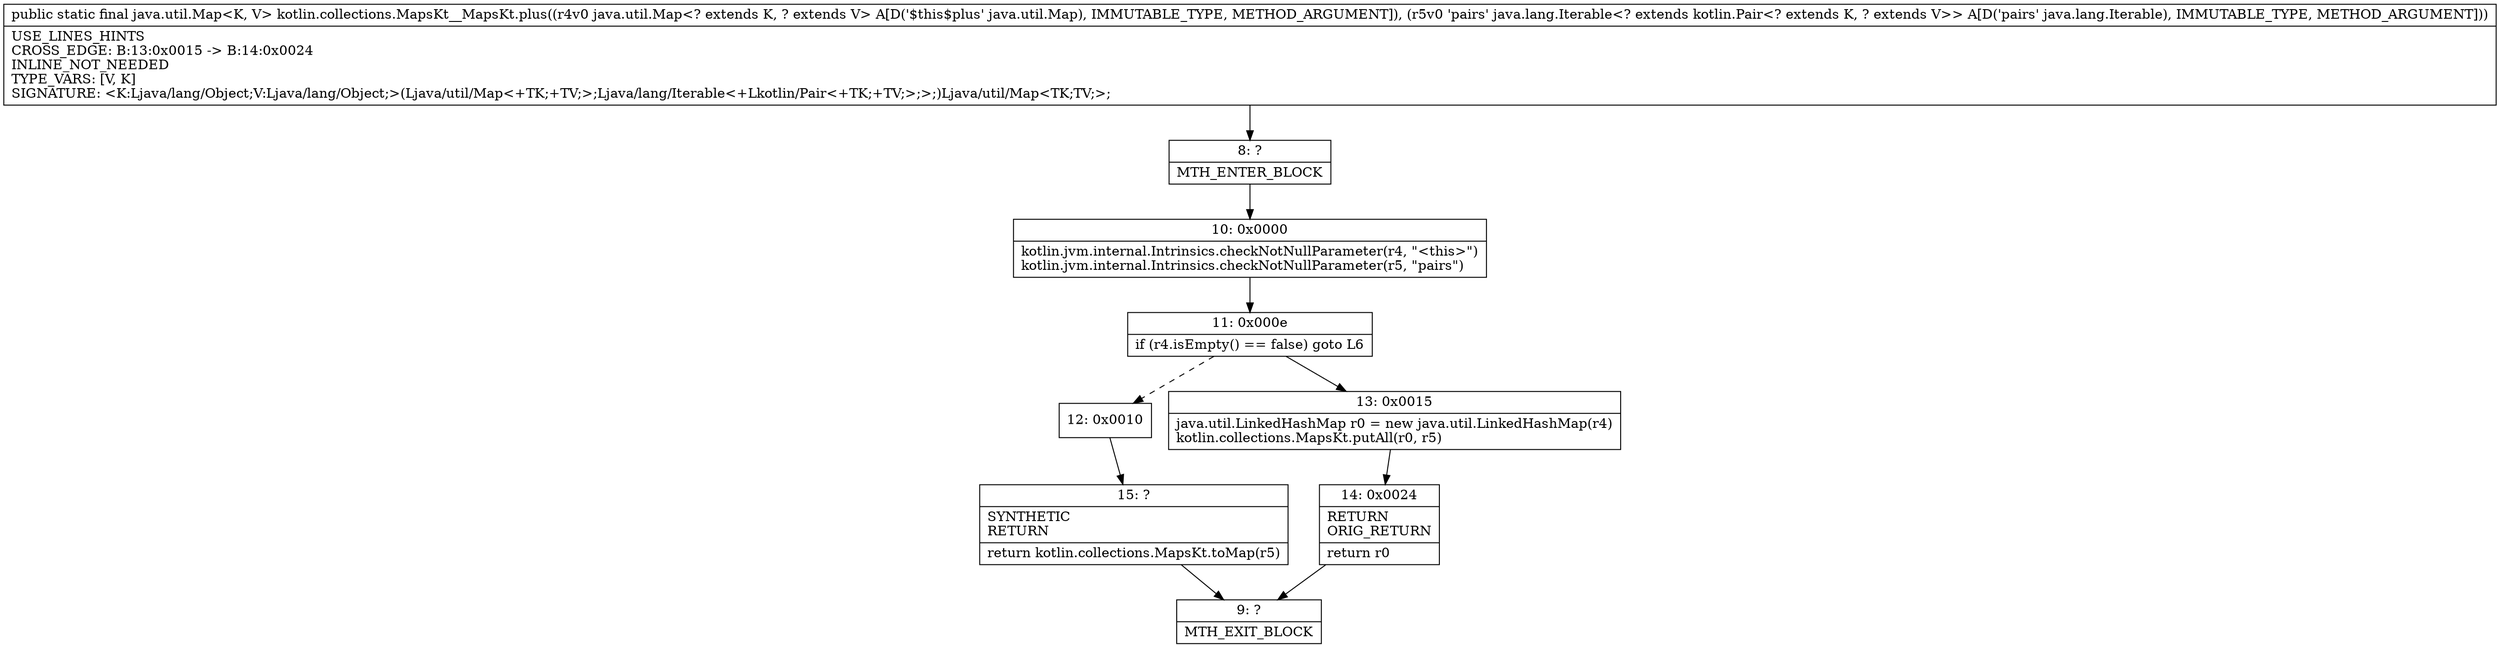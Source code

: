 digraph "CFG forkotlin.collections.MapsKt__MapsKt.plus(Ljava\/util\/Map;Ljava\/lang\/Iterable;)Ljava\/util\/Map;" {
Node_8 [shape=record,label="{8\:\ ?|MTH_ENTER_BLOCK\l}"];
Node_10 [shape=record,label="{10\:\ 0x0000|kotlin.jvm.internal.Intrinsics.checkNotNullParameter(r4, \"\<this\>\")\lkotlin.jvm.internal.Intrinsics.checkNotNullParameter(r5, \"pairs\")\l}"];
Node_11 [shape=record,label="{11\:\ 0x000e|if (r4.isEmpty() == false) goto L6\l}"];
Node_12 [shape=record,label="{12\:\ 0x0010}"];
Node_15 [shape=record,label="{15\:\ ?|SYNTHETIC\lRETURN\l|return kotlin.collections.MapsKt.toMap(r5)\l}"];
Node_9 [shape=record,label="{9\:\ ?|MTH_EXIT_BLOCK\l}"];
Node_13 [shape=record,label="{13\:\ 0x0015|java.util.LinkedHashMap r0 = new java.util.LinkedHashMap(r4)\lkotlin.collections.MapsKt.putAll(r0, r5)\l}"];
Node_14 [shape=record,label="{14\:\ 0x0024|RETURN\lORIG_RETURN\l|return r0\l}"];
MethodNode[shape=record,label="{public static final java.util.Map\<K, V\> kotlin.collections.MapsKt__MapsKt.plus((r4v0 java.util.Map\<? extends K, ? extends V\> A[D('$this$plus' java.util.Map), IMMUTABLE_TYPE, METHOD_ARGUMENT]), (r5v0 'pairs' java.lang.Iterable\<? extends kotlin.Pair\<? extends K, ? extends V\>\> A[D('pairs' java.lang.Iterable), IMMUTABLE_TYPE, METHOD_ARGUMENT]))  | USE_LINES_HINTS\lCROSS_EDGE: B:13:0x0015 \-\> B:14:0x0024\lINLINE_NOT_NEEDED\lTYPE_VARS: [V, K]\lSIGNATURE: \<K:Ljava\/lang\/Object;V:Ljava\/lang\/Object;\>(Ljava\/util\/Map\<+TK;+TV;\>;Ljava\/lang\/Iterable\<+Lkotlin\/Pair\<+TK;+TV;\>;\>;)Ljava\/util\/Map\<TK;TV;\>;\l}"];
MethodNode -> Node_8;Node_8 -> Node_10;
Node_10 -> Node_11;
Node_11 -> Node_12[style=dashed];
Node_11 -> Node_13;
Node_12 -> Node_15;
Node_15 -> Node_9;
Node_13 -> Node_14;
Node_14 -> Node_9;
}

